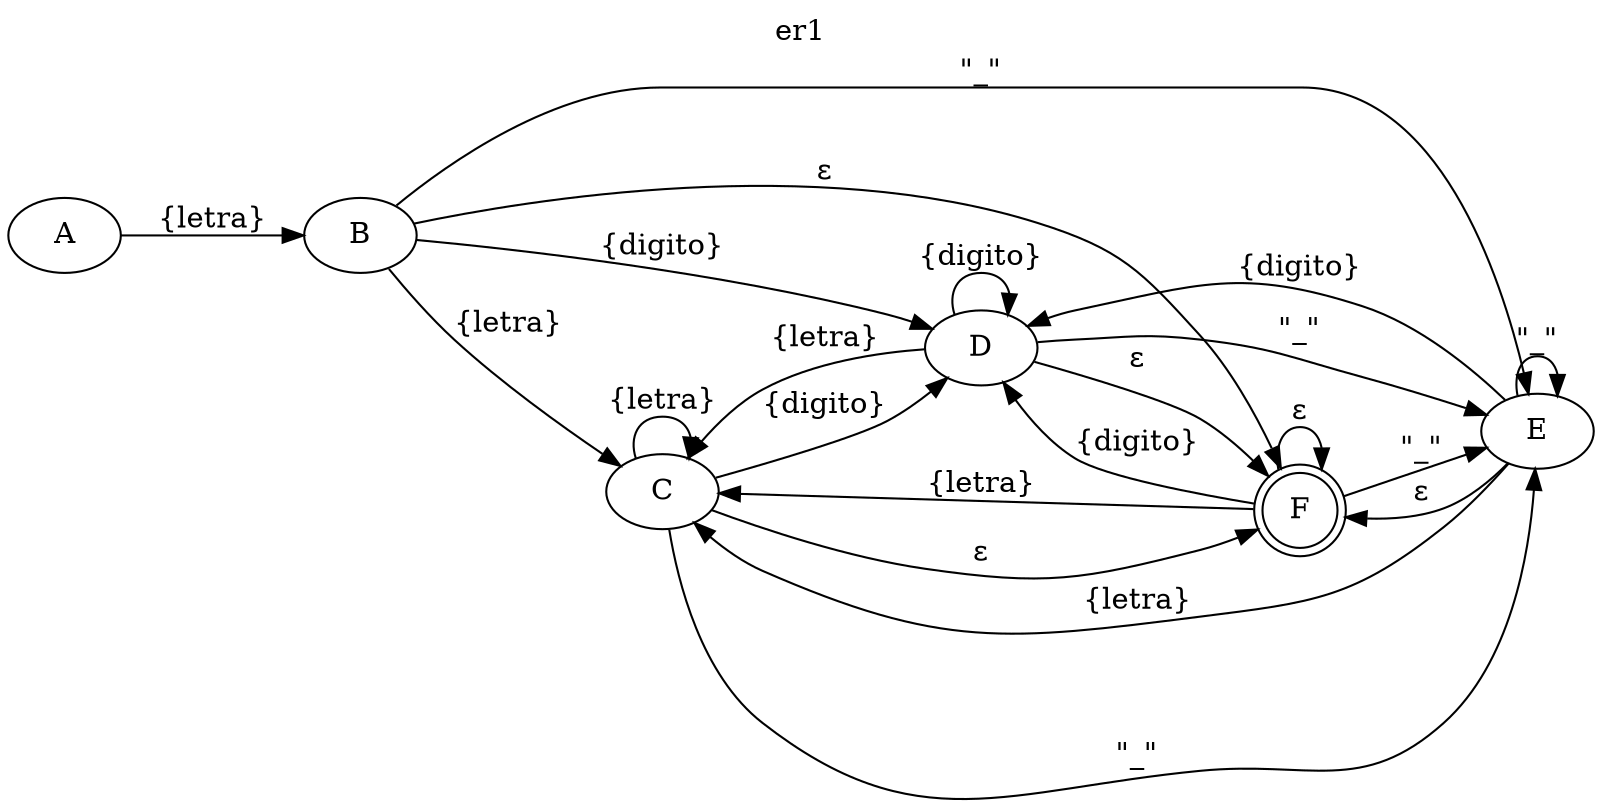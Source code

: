 digraph AFD{
rankdir=LR;
labelloc=t;
label="er1";
A -> B [label="{letra}"];
B -> C [label="{letra}"];
B -> D [label="{digito}"];
B -> E [label="\"_\""];
B -> F [label="ε"];
C -> C [label="{letra}"];
C -> D [label="{digito}"];
C -> E [label="\"_\""];
C -> F [label="ε"];
D -> C [label="{letra}"];
D -> D [label="{digito}"];
D -> E [label="\"_\""];
D -> F [label="ε"];
E -> C [label="{letra}"];
E -> D [label="{digito}"];
E -> E [label="\"_\""];
E -> F [label="ε"];
F -> C [label="{letra}"];
F -> D [label="{digito}"];
F -> E [label="\"_\""];
F -> F [label="ε"];
F [shape=doublecircle];
}